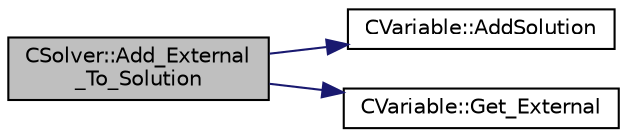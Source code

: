 digraph "CSolver::Add_External_To_Solution"
{
  edge [fontname="Helvetica",fontsize="10",labelfontname="Helvetica",labelfontsize="10"];
  node [fontname="Helvetica",fontsize="10",shape=record];
  rankdir="LR";
  Node25 [label="CSolver::Add_External\l_To_Solution",height=0.2,width=0.4,color="black", fillcolor="grey75", style="filled", fontcolor="black"];
  Node25 -> Node26 [color="midnightblue",fontsize="10",style="solid",fontname="Helvetica"];
  Node26 [label="CVariable::AddSolution",height=0.2,width=0.4,color="black", fillcolor="white", style="filled",URL="$class_c_variable.html#acb44f7d71d6e55b18bd008b704327f4a",tooltip="Add a value to the solution. "];
  Node25 -> Node27 [color="midnightblue",fontsize="10",style="solid",fontname="Helvetica"];
  Node27 [label="CVariable::Get_External",height=0.2,width=0.4,color="black", fillcolor="white", style="filled",URL="$class_c_variable.html#a0c4aaa259185240b2af9be0dbede091e",tooltip="Get the external contributions of the problem. "];
}
